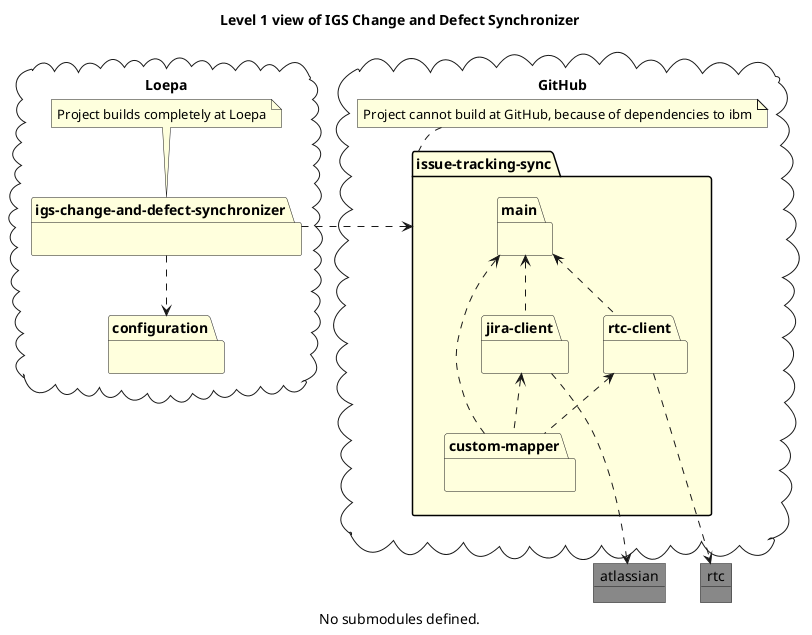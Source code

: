 @startuml

title Level 1 view of IGS Change and Defect Synchronizer

cloud Loepa {
    package [igs-change-and-defect-synchronizer] as pi #ffd {}
    package [configuration] as pc #ffd {}

    note top of pi : Project builds completely at Loepa
}

cloud GitHub as gh{
    package [issue-tracking-sync] as p #ffd {
        package [main] as ps #ffd {}
        package [jira-client] as pj #ffd {}
        package [rtc-client] as pr #ffd {}
        package [custom-mapper] as pm #ffd {}
    }
    note top of p : Project cannot build at GitHub, because of dependencies to ibm
}

pi .> p
pi ..> pc

ps <.. pj
ps <.. pr
ps <.. pm
pj <.. pm
pr <.. pm

object atlassian #888
object rtc #888
pj ...> atlassian
pr ...> rtc

Caption No submodules defined.
@enduml